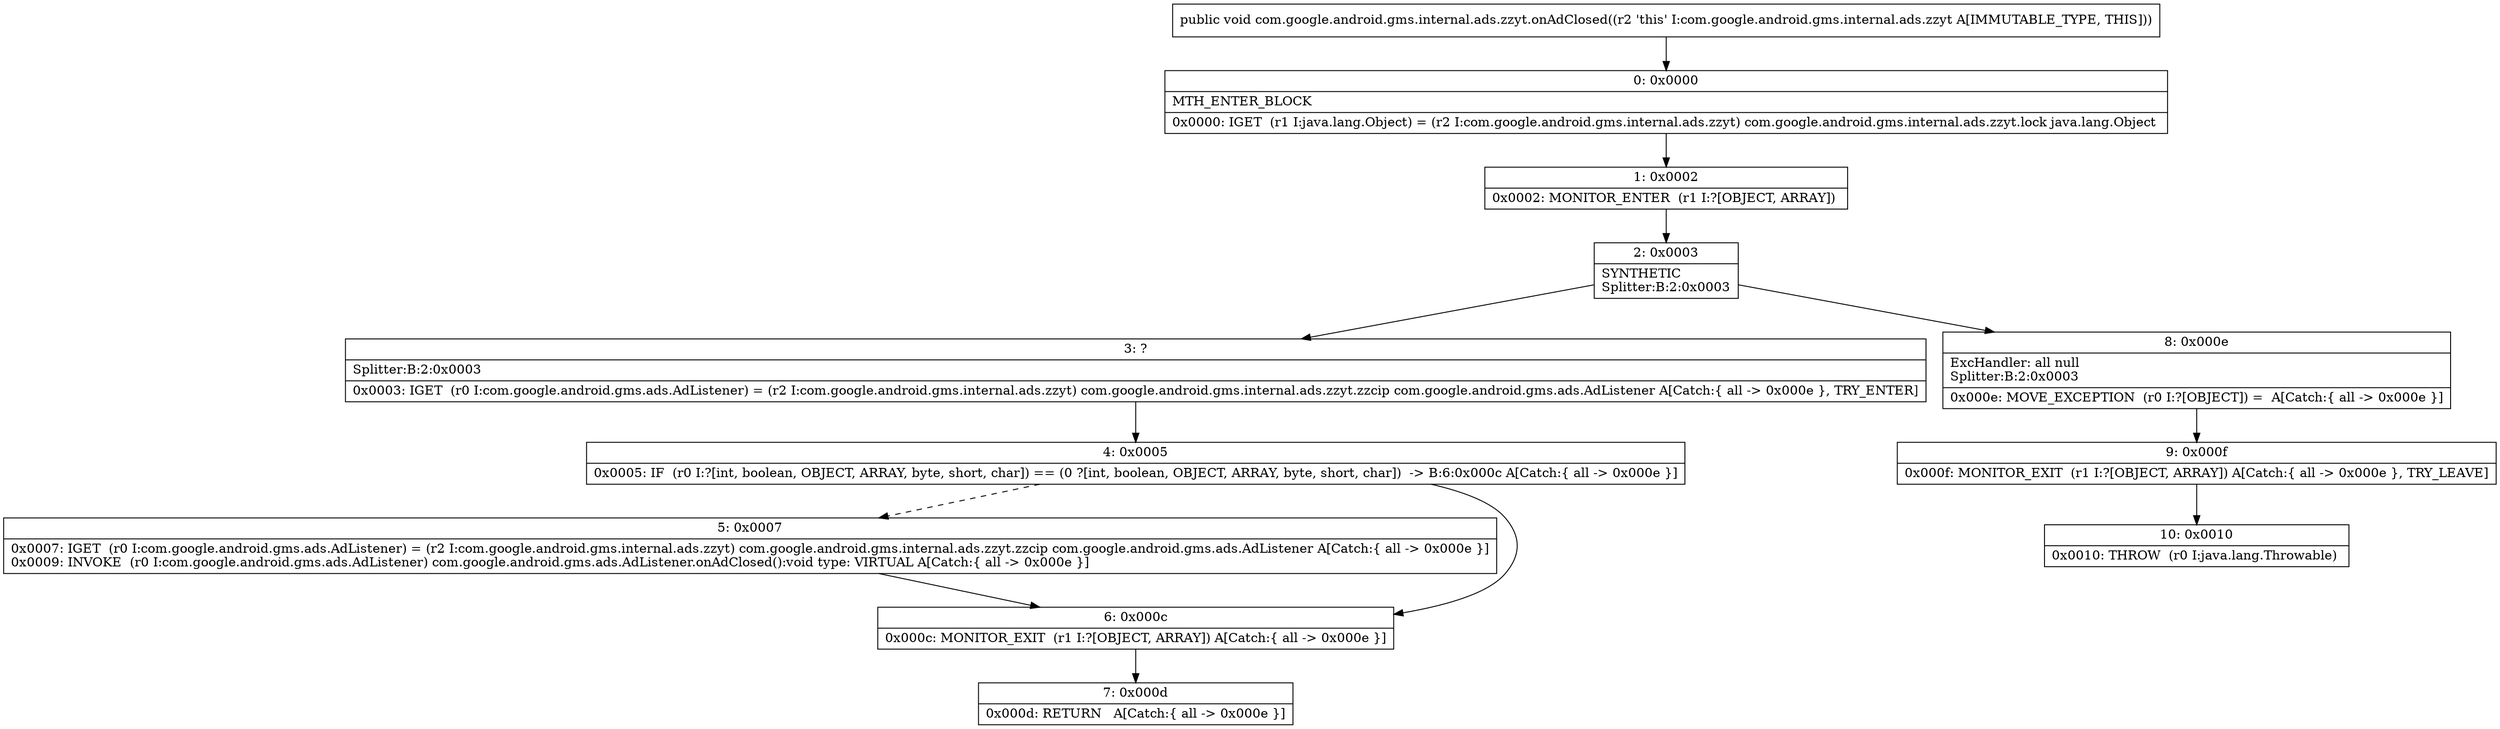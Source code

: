 digraph "CFG forcom.google.android.gms.internal.ads.zzyt.onAdClosed()V" {
Node_0 [shape=record,label="{0\:\ 0x0000|MTH_ENTER_BLOCK\l|0x0000: IGET  (r1 I:java.lang.Object) = (r2 I:com.google.android.gms.internal.ads.zzyt) com.google.android.gms.internal.ads.zzyt.lock java.lang.Object \l}"];
Node_1 [shape=record,label="{1\:\ 0x0002|0x0002: MONITOR_ENTER  (r1 I:?[OBJECT, ARRAY]) \l}"];
Node_2 [shape=record,label="{2\:\ 0x0003|SYNTHETIC\lSplitter:B:2:0x0003\l}"];
Node_3 [shape=record,label="{3\:\ ?|Splitter:B:2:0x0003\l|0x0003: IGET  (r0 I:com.google.android.gms.ads.AdListener) = (r2 I:com.google.android.gms.internal.ads.zzyt) com.google.android.gms.internal.ads.zzyt.zzcip com.google.android.gms.ads.AdListener A[Catch:\{ all \-\> 0x000e \}, TRY_ENTER]\l}"];
Node_4 [shape=record,label="{4\:\ 0x0005|0x0005: IF  (r0 I:?[int, boolean, OBJECT, ARRAY, byte, short, char]) == (0 ?[int, boolean, OBJECT, ARRAY, byte, short, char])  \-\> B:6:0x000c A[Catch:\{ all \-\> 0x000e \}]\l}"];
Node_5 [shape=record,label="{5\:\ 0x0007|0x0007: IGET  (r0 I:com.google.android.gms.ads.AdListener) = (r2 I:com.google.android.gms.internal.ads.zzyt) com.google.android.gms.internal.ads.zzyt.zzcip com.google.android.gms.ads.AdListener A[Catch:\{ all \-\> 0x000e \}]\l0x0009: INVOKE  (r0 I:com.google.android.gms.ads.AdListener) com.google.android.gms.ads.AdListener.onAdClosed():void type: VIRTUAL A[Catch:\{ all \-\> 0x000e \}]\l}"];
Node_6 [shape=record,label="{6\:\ 0x000c|0x000c: MONITOR_EXIT  (r1 I:?[OBJECT, ARRAY]) A[Catch:\{ all \-\> 0x000e \}]\l}"];
Node_7 [shape=record,label="{7\:\ 0x000d|0x000d: RETURN   A[Catch:\{ all \-\> 0x000e \}]\l}"];
Node_8 [shape=record,label="{8\:\ 0x000e|ExcHandler: all null\lSplitter:B:2:0x0003\l|0x000e: MOVE_EXCEPTION  (r0 I:?[OBJECT]) =  A[Catch:\{ all \-\> 0x000e \}]\l}"];
Node_9 [shape=record,label="{9\:\ 0x000f|0x000f: MONITOR_EXIT  (r1 I:?[OBJECT, ARRAY]) A[Catch:\{ all \-\> 0x000e \}, TRY_LEAVE]\l}"];
Node_10 [shape=record,label="{10\:\ 0x0010|0x0010: THROW  (r0 I:java.lang.Throwable) \l}"];
MethodNode[shape=record,label="{public void com.google.android.gms.internal.ads.zzyt.onAdClosed((r2 'this' I:com.google.android.gms.internal.ads.zzyt A[IMMUTABLE_TYPE, THIS])) }"];
MethodNode -> Node_0;
Node_0 -> Node_1;
Node_1 -> Node_2;
Node_2 -> Node_3;
Node_2 -> Node_8;
Node_3 -> Node_4;
Node_4 -> Node_5[style=dashed];
Node_4 -> Node_6;
Node_5 -> Node_6;
Node_6 -> Node_7;
Node_8 -> Node_9;
Node_9 -> Node_10;
}

